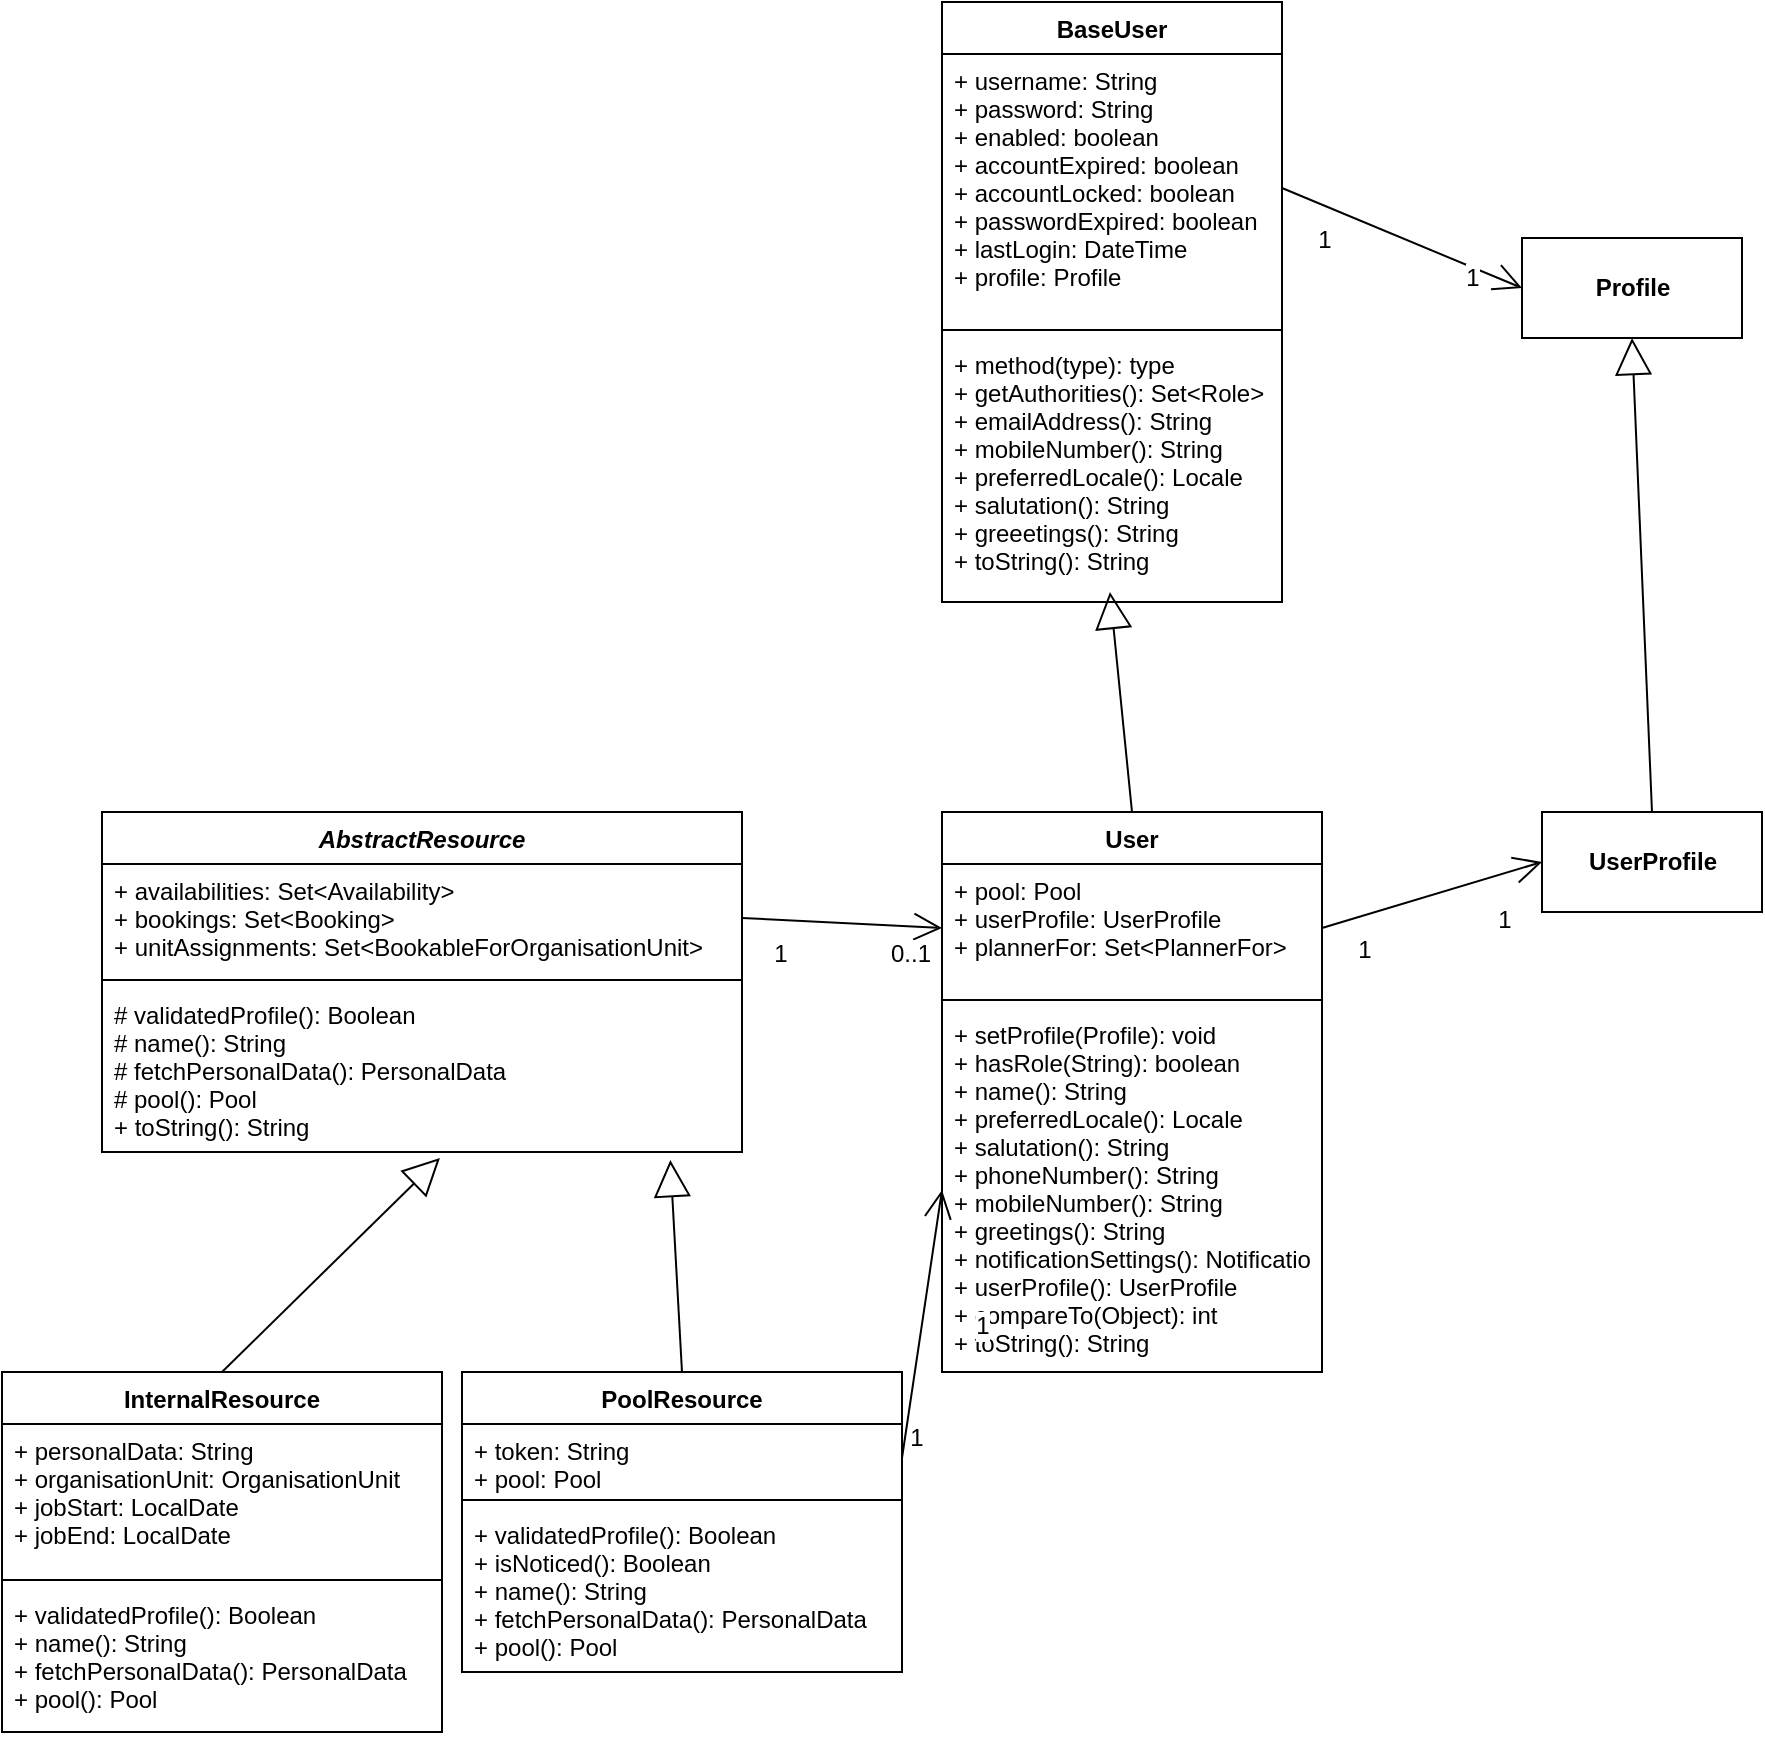 <mxfile version="10.5.8" type="github"><diagram name="Page-1" id="9f46799a-70d6-7492-0946-bef42562c5a5"><mxGraphModel dx="872" dy="2473" grid="1" gridSize="10" guides="1" tooltips="1" connect="1" arrows="1" fold="1" page="1" pageScale="1" pageWidth="1169" pageHeight="827" background="#ffffff" math="0" shadow="0"><root><mxCell id="0"/><mxCell id="1" parent="0"/><mxCell id="2gWmG6Tlkn1Gn0TT1UWR-1" value="AbstractResource" style="swimlane;fontStyle=3;align=center;verticalAlign=top;childLayout=stackLayout;horizontal=1;startSize=26;horizontalStack=0;resizeParent=1;resizeParentMax=0;resizeLast=0;collapsible=1;marginBottom=0;" parent="1" vertex="1"><mxGeometry x="240" y="-565" width="320" height="170" as="geometry"/></mxCell><mxCell id="2gWmG6Tlkn1Gn0TT1UWR-2" value="+ availabilities: Set&lt;Availability&gt;&#10;+ bookings: Set&lt;Booking&gt;&#10;+ unitAssignments: Set&lt;BookableForOrganisationUnit&gt;&#10;&#10;" style="text;strokeColor=none;fillColor=none;align=left;verticalAlign=top;spacingLeft=4;spacingRight=4;overflow=hidden;rotatable=0;points=[[0,0.5],[1,0.5]];portConstraint=eastwest;" parent="2gWmG6Tlkn1Gn0TT1UWR-1" vertex="1"><mxGeometry y="26" width="320" height="54" as="geometry"/></mxCell><mxCell id="2gWmG6Tlkn1Gn0TT1UWR-3" value="" style="line;strokeWidth=1;fillColor=none;align=left;verticalAlign=middle;spacingTop=-1;spacingLeft=3;spacingRight=3;rotatable=0;labelPosition=right;points=[];portConstraint=eastwest;" parent="2gWmG6Tlkn1Gn0TT1UWR-1" vertex="1"><mxGeometry y="80" width="320" height="8" as="geometry"/></mxCell><mxCell id="2gWmG6Tlkn1Gn0TT1UWR-4" value="# validatedProfile(): Boolean&#10;# name(): String&#10;# fetchPersonalData(): PersonalData&#10;# pool(): Pool&#10;+ toString(): String&#10;" style="text;strokeColor=none;fillColor=none;align=left;verticalAlign=top;spacingLeft=4;spacingRight=4;overflow=hidden;rotatable=0;points=[[0,0.5],[1,0.5]];portConstraint=eastwest;" parent="2gWmG6Tlkn1Gn0TT1UWR-1" vertex="1"><mxGeometry y="88" width="320" height="82" as="geometry"/></mxCell><mxCell id="1WCbzTZq_NC38nqCpOc9-1" value="User" style="swimlane;fontStyle=1;align=center;verticalAlign=top;childLayout=stackLayout;horizontal=1;startSize=26;horizontalStack=0;resizeParent=1;resizeParentMax=0;resizeLast=0;collapsible=1;marginBottom=0;" vertex="1" parent="1"><mxGeometry x="660" y="-565" width="190" height="280" as="geometry"/></mxCell><mxCell id="1WCbzTZq_NC38nqCpOc9-2" value="+ pool: Pool&#10;+ userProfile: UserProfile&#10;+ plannerFor: Set&lt;PlannerFor&gt;&#10;" style="text;strokeColor=none;fillColor=none;align=left;verticalAlign=top;spacingLeft=4;spacingRight=4;overflow=hidden;rotatable=0;points=[[0,0.5],[1,0.5]];portConstraint=eastwest;" vertex="1" parent="1WCbzTZq_NC38nqCpOc9-1"><mxGeometry y="26" width="190" height="64" as="geometry"/></mxCell><mxCell id="1WCbzTZq_NC38nqCpOc9-3" value="" style="line;strokeWidth=1;fillColor=none;align=left;verticalAlign=middle;spacingTop=-1;spacingLeft=3;spacingRight=3;rotatable=0;labelPosition=right;points=[];portConstraint=eastwest;" vertex="1" parent="1WCbzTZq_NC38nqCpOc9-1"><mxGeometry y="90" width="190" height="8" as="geometry"/></mxCell><mxCell id="1WCbzTZq_NC38nqCpOc9-4" value="+ setProfile(Profile): void&#10;+ hasRole(String): boolean&#10;+ name(): String&#10;+ preferredLocale(): Locale&#10;+ salutation(): String&#10;+ phoneNumber(): String&#10;+ mobileNumber(): String&#10;+ greetings(): String&#10;+ notificationSettings(): NotificationSettings&#10;+ userProfile(): UserProfile&#10;+ compareTo(Object): int&#10;+ toString(): String&#10;&#10;&#10;" style="text;strokeColor=none;fillColor=none;align=left;verticalAlign=top;spacingLeft=4;spacingRight=4;overflow=hidden;rotatable=0;points=[[0,0.5],[1,0.5]];portConstraint=eastwest;" vertex="1" parent="1WCbzTZq_NC38nqCpOc9-1"><mxGeometry y="98" width="190" height="182" as="geometry"/></mxCell><mxCell id="1WCbzTZq_NC38nqCpOc9-5" value="" style="endArrow=open;endFill=1;endSize=12;html=1;exitX=1;exitY=0.5;exitDx=0;exitDy=0;entryX=0;entryY=0.5;entryDx=0;entryDy=0;" edge="1" parent="1" source="2gWmG6Tlkn1Gn0TT1UWR-2" target="1WCbzTZq_NC38nqCpOc9-2"><mxGeometry width="160" relative="1" as="geometry"><mxPoint x="270" y="-340" as="sourcePoint"/><mxPoint x="430" y="-340" as="targetPoint"/></mxGeometry></mxCell><mxCell id="1WCbzTZq_NC38nqCpOc9-11" value="0..1&lt;br&gt;" style="text;html=1;resizable=0;points=[];align=center;verticalAlign=middle;labelBackgroundColor=#ffffff;" vertex="1" connectable="0" parent="1WCbzTZq_NC38nqCpOc9-5"><mxGeometry x="0.183" y="-3" relative="1" as="geometry"><mxPoint x="25" y="12" as="offset"/></mxGeometry></mxCell><mxCell id="1WCbzTZq_NC38nqCpOc9-12" value="1" style="text;html=1;resizable=0;points=[];align=center;verticalAlign=middle;labelBackgroundColor=#ffffff;" vertex="1" connectable="0" parent="1WCbzTZq_NC38nqCpOc9-5"><mxGeometry x="-0.635" y="-3" relative="1" as="geometry"><mxPoint y="13.5" as="offset"/></mxGeometry></mxCell><mxCell id="1WCbzTZq_NC38nqCpOc9-6" value="BaseUser" style="swimlane;fontStyle=1;align=center;verticalAlign=top;childLayout=stackLayout;horizontal=1;startSize=26;horizontalStack=0;resizeParent=1;resizeParentMax=0;resizeLast=0;collapsible=1;marginBottom=0;" vertex="1" parent="1"><mxGeometry x="660" y="-970" width="170" height="300" as="geometry"/></mxCell><mxCell id="1WCbzTZq_NC38nqCpOc9-7" value="+ username: String&#10;+ password: String&#10;+ enabled: boolean&#10;+ accountExpired: boolean&#10;+ accountLocked: boolean&#10;+ passwordExpired: boolean&#10;+ lastLogin: DateTime&#10;+ profile: Profile&#10;" style="text;strokeColor=none;fillColor=none;align=left;verticalAlign=top;spacingLeft=4;spacingRight=4;overflow=hidden;rotatable=0;points=[[0,0.5],[1,0.5]];portConstraint=eastwest;" vertex="1" parent="1WCbzTZq_NC38nqCpOc9-6"><mxGeometry y="26" width="170" height="134" as="geometry"/></mxCell><mxCell id="1WCbzTZq_NC38nqCpOc9-8" value="" style="line;strokeWidth=1;fillColor=none;align=left;verticalAlign=middle;spacingTop=-1;spacingLeft=3;spacingRight=3;rotatable=0;labelPosition=right;points=[];portConstraint=eastwest;" vertex="1" parent="1WCbzTZq_NC38nqCpOc9-6"><mxGeometry y="160" width="170" height="8" as="geometry"/></mxCell><mxCell id="1WCbzTZq_NC38nqCpOc9-9" value="+ method(type): type&#10;+ getAuthorities(): Set&lt;Role&gt;&#10;+ emailAddress(): String&#10;+ mobileNumber(): String&#10;+ preferredLocale(): Locale&#10;+ salutation(): String&#10;+ greeetings(): String&#10;+ toString(): String&#10;&#10;" style="text;strokeColor=none;fillColor=none;align=left;verticalAlign=top;spacingLeft=4;spacingRight=4;overflow=hidden;rotatable=0;points=[[0,0.5],[1,0.5]];portConstraint=eastwest;" vertex="1" parent="1WCbzTZq_NC38nqCpOc9-6"><mxGeometry y="168" width="170" height="132" as="geometry"/></mxCell><mxCell id="1WCbzTZq_NC38nqCpOc9-10" value="&lt;br&gt;&lt;br&gt;" style="endArrow=block;endSize=16;endFill=0;html=1;exitX=0.5;exitY=0;exitDx=0;exitDy=0;entryX=0.494;entryY=0.962;entryDx=0;entryDy=0;entryPerimeter=0;" edge="1" parent="1" source="1WCbzTZq_NC38nqCpOc9-1" target="1WCbzTZq_NC38nqCpOc9-9"><mxGeometry width="160" relative="1" as="geometry"><mxPoint x="490" y="-644" as="sourcePoint"/><mxPoint x="650" y="-644" as="targetPoint"/></mxGeometry></mxCell><mxCell id="1WCbzTZq_NC38nqCpOc9-13" value="&lt;b&gt;Profile&lt;/b&gt;" style="html=1;" vertex="1" parent="1"><mxGeometry x="950" y="-852" width="110" height="50" as="geometry"/></mxCell><mxCell id="1WCbzTZq_NC38nqCpOc9-14" value="&lt;b&gt;UserProfile&lt;/b&gt;" style="html=1;" vertex="1" parent="1"><mxGeometry x="960" y="-565" width="110" height="50" as="geometry"/></mxCell><mxCell id="1WCbzTZq_NC38nqCpOc9-15" value="&lt;br&gt;&lt;br&gt;" style="endArrow=block;endSize=16;endFill=0;html=1;exitX=0.5;exitY=0;exitDx=0;exitDy=0;entryX=0.5;entryY=1;entryDx=0;entryDy=0;" edge="1" parent="1" source="1WCbzTZq_NC38nqCpOc9-14" target="1WCbzTZq_NC38nqCpOc9-13"><mxGeometry width="160" relative="1" as="geometry"><mxPoint x="901" y="-626" as="sourcePoint"/><mxPoint x="890" y="-736" as="targetPoint"/></mxGeometry></mxCell><mxCell id="1WCbzTZq_NC38nqCpOc9-16" value="" style="endArrow=open;endFill=1;endSize=12;html=1;exitX=1;exitY=0.5;exitDx=0;exitDy=0;entryX=0;entryY=0.5;entryDx=0;entryDy=0;" edge="1" parent="1" source="1WCbzTZq_NC38nqCpOc9-7" target="1WCbzTZq_NC38nqCpOc9-13"><mxGeometry width="160" relative="1" as="geometry"><mxPoint x="900" y="-929" as="sourcePoint"/><mxPoint x="980" y="-959" as="targetPoint"/></mxGeometry></mxCell><mxCell id="1WCbzTZq_NC38nqCpOc9-17" value="1&lt;br&gt;" style="text;html=1;resizable=0;points=[];align=center;verticalAlign=middle;labelBackgroundColor=#ffffff;" vertex="1" connectable="0" parent="1WCbzTZq_NC38nqCpOc9-16"><mxGeometry x="0.183" y="-3" relative="1" as="geometry"><mxPoint x="25" y="12" as="offset"/></mxGeometry></mxCell><mxCell id="1WCbzTZq_NC38nqCpOc9-18" value="1" style="text;html=1;resizable=0;points=[];align=center;verticalAlign=middle;labelBackgroundColor=#ffffff;" vertex="1" connectable="0" parent="1WCbzTZq_NC38nqCpOc9-16"><mxGeometry x="-0.635" y="-3" relative="1" as="geometry"><mxPoint y="13.5" as="offset"/></mxGeometry></mxCell><mxCell id="1WCbzTZq_NC38nqCpOc9-19" value="" style="endArrow=open;endFill=1;endSize=12;html=1;exitX=1;exitY=0.5;exitDx=0;exitDy=0;entryX=0;entryY=0.5;entryDx=0;entryDy=0;" edge="1" parent="1" source="1WCbzTZq_NC38nqCpOc9-2" target="1WCbzTZq_NC38nqCpOc9-14"><mxGeometry width="160" relative="1" as="geometry"><mxPoint x="850" y="-640" as="sourcePoint"/><mxPoint x="970" y="-590" as="targetPoint"/></mxGeometry></mxCell><mxCell id="1WCbzTZq_NC38nqCpOc9-20" value="1&lt;br&gt;" style="text;html=1;resizable=0;points=[];align=center;verticalAlign=middle;labelBackgroundColor=#ffffff;" vertex="1" connectable="0" parent="1WCbzTZq_NC38nqCpOc9-19"><mxGeometry x="0.183" y="-3" relative="1" as="geometry"><mxPoint x="25" y="12" as="offset"/></mxGeometry></mxCell><mxCell id="1WCbzTZq_NC38nqCpOc9-21" value="1" style="text;html=1;resizable=0;points=[];align=center;verticalAlign=middle;labelBackgroundColor=#ffffff;" vertex="1" connectable="0" parent="1WCbzTZq_NC38nqCpOc9-19"><mxGeometry x="-0.635" y="-3" relative="1" as="geometry"><mxPoint y="13.5" as="offset"/></mxGeometry></mxCell><mxCell id="1WCbzTZq_NC38nqCpOc9-22" value="PoolResource" style="swimlane;fontStyle=1;align=center;verticalAlign=top;childLayout=stackLayout;horizontal=1;startSize=26;horizontalStack=0;resizeParent=1;resizeParentMax=0;resizeLast=0;collapsible=1;marginBottom=0;" vertex="1" parent="1"><mxGeometry x="420" y="-285" width="220" height="150" as="geometry"/></mxCell><mxCell id="1WCbzTZq_NC38nqCpOc9-23" value="+ token: String&#10;+ pool: Pool" style="text;strokeColor=none;fillColor=none;align=left;verticalAlign=top;spacingLeft=4;spacingRight=4;overflow=hidden;rotatable=0;points=[[0,0.5],[1,0.5]];portConstraint=eastwest;" vertex="1" parent="1WCbzTZq_NC38nqCpOc9-22"><mxGeometry y="26" width="220" height="34" as="geometry"/></mxCell><mxCell id="1WCbzTZq_NC38nqCpOc9-24" value="" style="line;strokeWidth=1;fillColor=none;align=left;verticalAlign=middle;spacingTop=-1;spacingLeft=3;spacingRight=3;rotatable=0;labelPosition=right;points=[];portConstraint=eastwest;" vertex="1" parent="1WCbzTZq_NC38nqCpOc9-22"><mxGeometry y="60" width="220" height="8" as="geometry"/></mxCell><mxCell id="1WCbzTZq_NC38nqCpOc9-25" value="+ validatedProfile(): Boolean&#10;+ isNoticed(): Boolean&#10;+ name(): String&#10;+ fetchPersonalData(): PersonalData &#10;+ pool(): Pool" style="text;strokeColor=none;fillColor=none;align=left;verticalAlign=top;spacingLeft=4;spacingRight=4;overflow=hidden;rotatable=0;points=[[0,0.5],[1,0.5]];portConstraint=eastwest;" vertex="1" parent="1WCbzTZq_NC38nqCpOc9-22"><mxGeometry y="68" width="220" height="82" as="geometry"/></mxCell><mxCell id="1WCbzTZq_NC38nqCpOc9-26" value="&lt;br&gt;&lt;br&gt;" style="endArrow=block;endSize=16;endFill=0;html=1;exitX=0.5;exitY=0;exitDx=0;exitDy=0;entryX=0.888;entryY=1.049;entryDx=0;entryDy=0;entryPerimeter=0;" edge="1" parent="1" source="1WCbzTZq_NC38nqCpOc9-22" target="2gWmG6Tlkn1Gn0TT1UWR-4"><mxGeometry width="160" relative="1" as="geometry"><mxPoint x="451" y="-260" as="sourcePoint"/><mxPoint x="440" y="-370" as="targetPoint"/></mxGeometry></mxCell><mxCell id="1WCbzTZq_NC38nqCpOc9-27" value="" style="endArrow=open;endFill=1;endSize=12;html=1;exitX=1;exitY=0.5;exitDx=0;exitDy=0;entryX=0;entryY=0.5;entryDx=0;entryDy=0;" edge="1" parent="1" source="1WCbzTZq_NC38nqCpOc9-23" target="1WCbzTZq_NC38nqCpOc9-4"><mxGeometry width="160" relative="1" as="geometry"><mxPoint x="490" y="-310" as="sourcePoint"/><mxPoint x="590" y="-305" as="targetPoint"/></mxGeometry></mxCell><mxCell id="1WCbzTZq_NC38nqCpOc9-28" value="1&lt;br&gt;" style="text;html=1;resizable=0;points=[];align=center;verticalAlign=middle;labelBackgroundColor=#ffffff;" vertex="1" connectable="0" parent="1WCbzTZq_NC38nqCpOc9-27"><mxGeometry x="0.183" y="-3" relative="1" as="geometry"><mxPoint x="25" y="12" as="offset"/></mxGeometry></mxCell><mxCell id="1WCbzTZq_NC38nqCpOc9-29" value="1" style="text;html=1;resizable=0;points=[];align=center;verticalAlign=middle;labelBackgroundColor=#ffffff;" vertex="1" connectable="0" parent="1WCbzTZq_NC38nqCpOc9-27"><mxGeometry x="-0.635" y="-3" relative="1" as="geometry"><mxPoint y="13.5" as="offset"/></mxGeometry></mxCell><mxCell id="1WCbzTZq_NC38nqCpOc9-30" value="InternalResource" style="swimlane;fontStyle=1;align=center;verticalAlign=top;childLayout=stackLayout;horizontal=1;startSize=26;horizontalStack=0;resizeParent=1;resizeParentMax=0;resizeLast=0;collapsible=1;marginBottom=0;" vertex="1" parent="1"><mxGeometry x="190" y="-285" width="220" height="180" as="geometry"/></mxCell><mxCell id="1WCbzTZq_NC38nqCpOc9-31" value="+ personalData: String&#10;+ organisationUnit: OrganisationUnit&#10;+ jobStart: LocalDate&#10;+ jobEnd: LocalDate&#10;" style="text;strokeColor=none;fillColor=none;align=left;verticalAlign=top;spacingLeft=4;spacingRight=4;overflow=hidden;rotatable=0;points=[[0,0.5],[1,0.5]];portConstraint=eastwest;" vertex="1" parent="1WCbzTZq_NC38nqCpOc9-30"><mxGeometry y="26" width="220" height="74" as="geometry"/></mxCell><mxCell id="1WCbzTZq_NC38nqCpOc9-32" value="" style="line;strokeWidth=1;fillColor=none;align=left;verticalAlign=middle;spacingTop=-1;spacingLeft=3;spacingRight=3;rotatable=0;labelPosition=right;points=[];portConstraint=eastwest;" vertex="1" parent="1WCbzTZq_NC38nqCpOc9-30"><mxGeometry y="100" width="220" height="8" as="geometry"/></mxCell><mxCell id="1WCbzTZq_NC38nqCpOc9-33" value="+ validatedProfile(): Boolean&#10;+ name(): String&#10;+ fetchPersonalData(): PersonalData &#10;+ pool(): Pool" style="text;strokeColor=none;fillColor=none;align=left;verticalAlign=top;spacingLeft=4;spacingRight=4;overflow=hidden;rotatable=0;points=[[0,0.5],[1,0.5]];portConstraint=eastwest;" vertex="1" parent="1WCbzTZq_NC38nqCpOc9-30"><mxGeometry y="108" width="220" height="72" as="geometry"/></mxCell><mxCell id="1WCbzTZq_NC38nqCpOc9-34" value="&lt;br&gt;&lt;br&gt;" style="endArrow=block;endSize=16;endFill=0;html=1;exitX=0.5;exitY=0;exitDx=0;exitDy=0;entryX=0.528;entryY=1.037;entryDx=0;entryDy=0;entryPerimeter=0;" edge="1" parent="1" source="1WCbzTZq_NC38nqCpOc9-30" target="2gWmG6Tlkn1Gn0TT1UWR-4"><mxGeometry width="160" relative="1" as="geometry"><mxPoint x="540" y="-275" as="sourcePoint"/><mxPoint x="534" y="-381" as="targetPoint"/></mxGeometry></mxCell></root></mxGraphModel></diagram></mxfile>